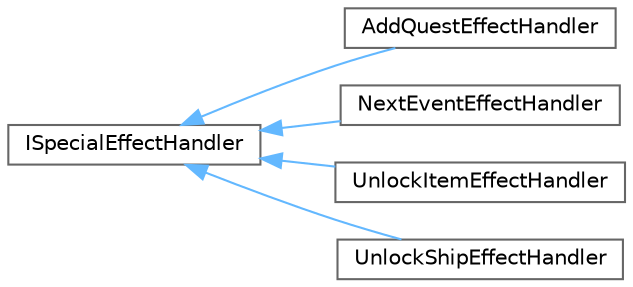 digraph "Graphical Class Hierarchy"
{
 // INTERACTIVE_SVG=YES
 // LATEX_PDF_SIZE
  bgcolor="transparent";
  edge [fontname=Helvetica,fontsize=10,labelfontname=Helvetica,labelfontsize=10];
  node [fontname=Helvetica,fontsize=10,shape=box,height=0.2,width=0.4];
  rankdir="LR";
  Node0 [id="Node000000",label="ISpecialEffectHandler",height=0.2,width=0.4,color="grey40", fillcolor="white", style="filled",URL="$interface_i_special_effect_handler.html",tooltip=" "];
  Node0 -> Node1 [id="edge96_Node000000_Node000001",dir="back",color="steelblue1",style="solid",tooltip=" "];
  Node1 [id="Node000001",label="AddQuestEffectHandler",height=0.2,width=0.4,color="grey40", fillcolor="white", style="filled",URL="$class_add_quest_effect_handler.html",tooltip=" "];
  Node0 -> Node2 [id="edge97_Node000000_Node000002",dir="back",color="steelblue1",style="solid",tooltip=" "];
  Node2 [id="Node000002",label="NextEventEffectHandler",height=0.2,width=0.4,color="grey40", fillcolor="white", style="filled",URL="$class_next_event_effect_handler.html",tooltip=" "];
  Node0 -> Node3 [id="edge98_Node000000_Node000003",dir="back",color="steelblue1",style="solid",tooltip=" "];
  Node3 [id="Node000003",label="UnlockItemEffectHandler",height=0.2,width=0.4,color="grey40", fillcolor="white", style="filled",URL="$class_unlock_item_effect_handler.html",tooltip=" "];
  Node0 -> Node4 [id="edge99_Node000000_Node000004",dir="back",color="steelblue1",style="solid",tooltip=" "];
  Node4 [id="Node000004",label="UnlockShipEffectHandler",height=0.2,width=0.4,color="grey40", fillcolor="white", style="filled",URL="$class_unlock_ship_effect_handler.html",tooltip=" "];
}
